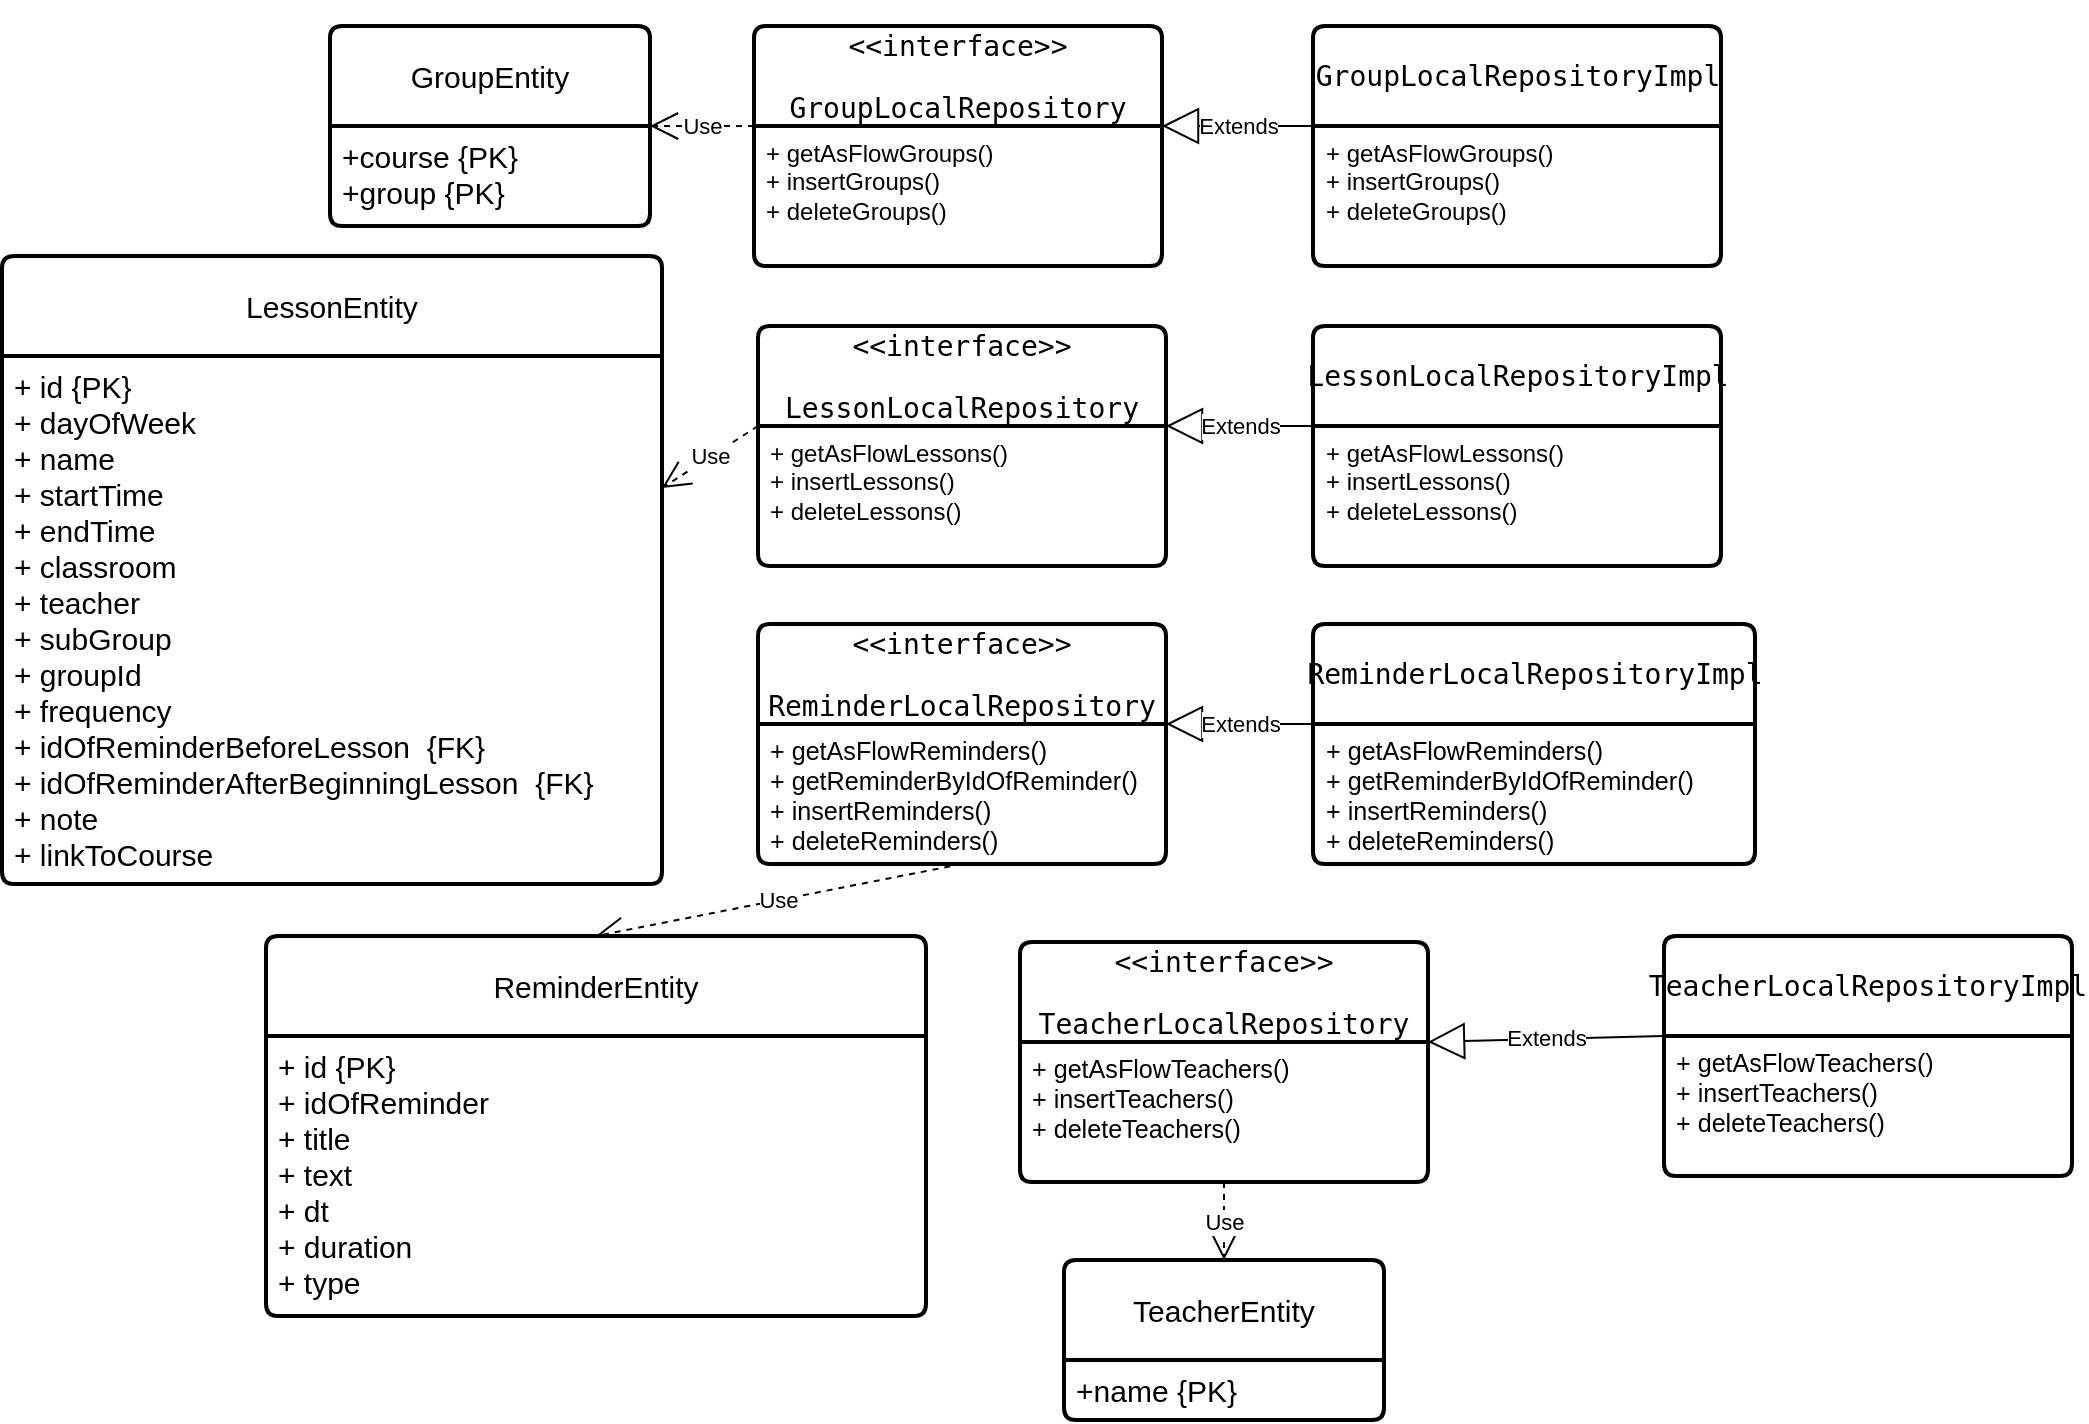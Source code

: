 <mxfile version="26.1.1">
  <diagram name="бд" id="ctb7gI_ueX9C2qkwRM6h">
    <mxGraphModel dx="2062" dy="740" grid="0" gridSize="10" guides="1" tooltips="1" connect="1" arrows="1" fold="1" page="1" pageScale="1" pageWidth="827" pageHeight="1169" math="0" shadow="0">
      <root>
        <mxCell id="0" />
        <mxCell id="1" parent="0" />
        <mxCell id="aLCFNT-XdS_qPV-4GeK4-5" value="&lt;pre style=&quot;font-family: &amp;quot;Fira Code&amp;quot;, monospace;&quot;&gt;&lt;font style=&quot;color: rgb(0, 0, 0);&quot;&gt;&amp;lt;&amp;lt;interface&amp;gt;&amp;gt;&lt;/font&gt;&lt;/pre&gt;&lt;pre style=&quot;font-family: &amp;quot;Fira Code&amp;quot;, monospace;&quot;&gt;&lt;font style=&quot;color: rgb(0, 0, 0);&quot;&gt;GroupLocalRepository&lt;/font&gt;&lt;/pre&gt;" style="swimlane;childLayout=stackLayout;horizontal=1;startSize=50;horizontalStack=0;rounded=1;fontSize=14;fontStyle=0;strokeWidth=2;resizeParent=0;resizeLast=1;shadow=0;dashed=0;align=center;arcSize=4;whiteSpace=wrap;html=1;" parent="1" vertex="1">
          <mxGeometry x="124" y="35" width="204" height="120" as="geometry" />
        </mxCell>
        <mxCell id="aLCFNT-XdS_qPV-4GeK4-6" value="&lt;div&gt;+ getAsFlowGroups()&lt;/div&gt;&lt;div&gt;+ insertGroups()&lt;/div&gt;&lt;div&gt;+ deleteGroups()&lt;/div&gt;" style="align=left;strokeColor=none;fillColor=none;spacingLeft=4;spacingRight=4;fontSize=12;verticalAlign=top;resizable=0;rotatable=0;part=1;html=1;whiteSpace=wrap;" parent="aLCFNT-XdS_qPV-4GeK4-5" vertex="1">
          <mxGeometry y="50" width="204" height="70" as="geometry" />
        </mxCell>
        <mxCell id="aLCFNT-XdS_qPV-4GeK4-7" value="&lt;pre style=&quot;font-family: &amp;quot;Fira Code&amp;quot;, monospace;&quot;&gt;&lt;font style=&quot;color: rgb(0, 0, 0);&quot;&gt;&amp;lt;&amp;lt;interface&amp;gt;&amp;gt;&lt;/font&gt;&lt;/pre&gt;&lt;pre style=&quot;font-family: &amp;quot;Fira Code&amp;quot;, monospace;&quot;&gt;&lt;font style=&quot;color: rgb(0, 0, 0);&quot;&gt;Lesson&lt;/font&gt;LocalRepository&lt;/pre&gt;" style="swimlane;childLayout=stackLayout;horizontal=1;startSize=50;horizontalStack=0;rounded=1;fontSize=14;fontStyle=0;strokeWidth=2;resizeParent=0;resizeLast=1;shadow=0;dashed=0;align=center;arcSize=4;whiteSpace=wrap;html=1;" parent="1" vertex="1">
          <mxGeometry x="126" y="185" width="204" height="120" as="geometry" />
        </mxCell>
        <mxCell id="aLCFNT-XdS_qPV-4GeK4-8" value="&lt;div&gt;+ getAsFlowLessons()&lt;/div&gt;&lt;div&gt;+ insertLessons()&lt;/div&gt;&lt;div&gt;+ deleteLessons()&lt;/div&gt;" style="align=left;strokeColor=none;fillColor=none;spacingLeft=4;spacingRight=4;fontSize=12;verticalAlign=top;resizable=0;rotatable=0;part=1;html=1;whiteSpace=wrap;" parent="aLCFNT-XdS_qPV-4GeK4-7" vertex="1">
          <mxGeometry y="50" width="204" height="70" as="geometry" />
        </mxCell>
        <mxCell id="aLCFNT-XdS_qPV-4GeK4-9" value="&lt;pre style=&quot;font-family: &amp;quot;Fira Code&amp;quot;, monospace;&quot;&gt;&lt;font style=&quot;color: rgb(0, 0, 0);&quot;&gt;&amp;lt;&amp;lt;interface&amp;gt;&amp;gt;&lt;/font&gt;&lt;/pre&gt;&lt;pre style=&quot;font-family: &amp;quot;Fira Code&amp;quot;, monospace;&quot;&gt;&lt;font style=&quot;color: rgb(0, 0, 0);&quot;&gt;Reminder&lt;/font&gt;LocalRepository&lt;/pre&gt;" style="swimlane;childLayout=stackLayout;horizontal=1;startSize=50;horizontalStack=0;rounded=1;fontSize=14;fontStyle=0;strokeWidth=2;resizeParent=0;resizeLast=1;shadow=0;dashed=0;align=center;arcSize=4;whiteSpace=wrap;html=1;" parent="1" vertex="1">
          <mxGeometry x="126" y="334" width="204" height="120" as="geometry" />
        </mxCell>
        <mxCell id="aLCFNT-XdS_qPV-4GeK4-10" value="&lt;pre style=&quot;font-family: var(--ds-font-family-code); overflow: auto; padding: calc(var(--ds-md-zoom)*8px)calc(var(--ds-md-zoom)*12px); text-wrap-mode: wrap; word-break: break-all; font-size: 12.573px; margin-top: 0px !important; margin-bottom: 0px !important;&quot;&gt;&lt;font style=&quot;color: rgb(0, 0, 0);&quot;&gt;+ getAsFlowReminders()&lt;br&gt;+ getReminderByIdOfReminder()&lt;br&gt;+ insertReminders()&lt;br&gt;+ deleteReminders()&lt;/font&gt;&lt;/pre&gt;" style="align=left;strokeColor=none;fillColor=none;spacingLeft=4;spacingRight=4;fontSize=12;verticalAlign=top;resizable=0;rotatable=0;part=1;html=1;whiteSpace=wrap;" parent="aLCFNT-XdS_qPV-4GeK4-9" vertex="1">
          <mxGeometry y="50" width="204" height="70" as="geometry" />
        </mxCell>
        <mxCell id="aLCFNT-XdS_qPV-4GeK4-11" value="&lt;pre style=&quot;font-family: &amp;quot;Fira Code&amp;quot;, monospace;&quot;&gt;&lt;font style=&quot;color: rgb(0, 0, 0);&quot;&gt;&amp;lt;&amp;lt;interface&amp;gt;&amp;gt;&lt;/font&gt;&lt;/pre&gt;&lt;pre style=&quot;font-family: &amp;quot;Fira Code&amp;quot;, monospace;&quot;&gt;TeacherLocalRepository&lt;/pre&gt;" style="swimlane;childLayout=stackLayout;horizontal=1;startSize=50;horizontalStack=0;rounded=1;fontSize=14;fontStyle=0;strokeWidth=2;resizeParent=0;resizeLast=1;shadow=0;dashed=0;align=center;arcSize=4;whiteSpace=wrap;html=1;" parent="1" vertex="1">
          <mxGeometry x="257" y="493" width="204" height="120" as="geometry" />
        </mxCell>
        <mxCell id="aLCFNT-XdS_qPV-4GeK4-12" value="&lt;pre style=&quot;font-family: var(--ds-font-family-code); overflow: auto; padding: calc(var(--ds-md-zoom)*8px)calc(var(--ds-md-zoom)*12px); text-wrap-mode: wrap; word-break: break-all; font-size: 12.573px; margin-top: 0px !important; margin-bottom: 0px !important;&quot;&gt;&lt;font style=&quot;color: rgb(0, 0, 0);&quot;&gt;+ getAsFlowTeachers()&lt;br&gt;+ insertTeachers()&lt;br&gt;+ deleteTeachers()&lt;/font&gt;&lt;/pre&gt;" style="align=left;strokeColor=none;fillColor=none;spacingLeft=4;spacingRight=4;fontSize=12;verticalAlign=top;resizable=0;rotatable=0;part=1;html=1;whiteSpace=wrap;" parent="aLCFNT-XdS_qPV-4GeK4-11" vertex="1">
          <mxGeometry y="50" width="204" height="70" as="geometry" />
        </mxCell>
        <mxCell id="aLCFNT-XdS_qPV-4GeK4-13" value="Extends" style="endArrow=block;endSize=16;endFill=0;html=1;rounded=0;entryX=1;entryY=0;entryDx=0;entryDy=0;exitX=0;exitY=0;exitDx=0;exitDy=0;" parent="1" source="aLCFNT-XdS_qPV-4GeK4-15" target="aLCFNT-XdS_qPV-4GeK4-12" edge="1">
          <mxGeometry width="160" relative="1" as="geometry">
            <mxPoint x="420" y="557" as="sourcePoint" />
            <mxPoint x="580" y="557" as="targetPoint" />
          </mxGeometry>
        </mxCell>
        <mxCell id="aLCFNT-XdS_qPV-4GeK4-14" value="&lt;pre style=&quot;font-family: &amp;quot;Fira Code&amp;quot;, monospace;&quot;&gt;&lt;span style=&quot;background-color: transparent; color: light-dark(rgb(0, 0, 0), rgb(255, 255, 255)); white-space: normal;&quot;&gt;TeacherLocalRepositoryImpl&lt;/span&gt;&lt;/pre&gt;" style="swimlane;childLayout=stackLayout;horizontal=1;startSize=50;horizontalStack=0;rounded=1;fontSize=14;fontStyle=0;strokeWidth=2;resizeParent=0;resizeLast=1;shadow=0;dashed=0;align=center;arcSize=4;whiteSpace=wrap;html=1;" parent="1" vertex="1">
          <mxGeometry x="579" y="490" width="204" height="120" as="geometry" />
        </mxCell>
        <mxCell id="aLCFNT-XdS_qPV-4GeK4-15" value="&lt;pre style=&quot;font-family: var(--ds-font-family-code); overflow: auto; padding: calc(var(--ds-md-zoom)*8px)calc(var(--ds-md-zoom)*12px); text-wrap-mode: wrap; word-break: break-all; font-size: 12.573px; margin-top: 0px !important; margin-bottom: 0px !important;&quot;&gt;&lt;font style=&quot;color: rgb(0, 0, 0);&quot;&gt;+ getAsFlowTeachers()&lt;br&gt;+ insertTeachers()&lt;br&gt;+ deleteTeachers()&lt;/font&gt;&lt;/pre&gt;" style="align=left;strokeColor=none;fillColor=none;spacingLeft=4;spacingRight=4;fontSize=12;verticalAlign=top;resizable=0;rotatable=0;part=1;html=1;whiteSpace=wrap;" parent="aLCFNT-XdS_qPV-4GeK4-14" vertex="1">
          <mxGeometry y="50" width="204" height="70" as="geometry" />
        </mxCell>
        <mxCell id="aLCFNT-XdS_qPV-4GeK4-16" value="&lt;pre style=&quot;font-family: &amp;quot;Fira Code&amp;quot;, monospace;&quot;&gt;&lt;font style=&quot;background-color: transparent; white-space: normal; color: rgb(0, 0, 0);&quot;&gt;Reminder&lt;/font&gt;&lt;span style=&quot;background-color: transparent; color: light-dark(rgb(0, 0, 0), rgb(255, 255, 255)); white-space: normal;&quot;&gt;LocalRepositoryImpl&lt;/span&gt;&lt;/pre&gt;" style="swimlane;childLayout=stackLayout;horizontal=1;startSize=50;horizontalStack=0;rounded=1;fontSize=14;fontStyle=0;strokeWidth=2;resizeParent=0;resizeLast=1;shadow=0;dashed=0;align=center;arcSize=4;whiteSpace=wrap;html=1;" parent="1" vertex="1">
          <mxGeometry x="403.5" y="334" width="221" height="120" as="geometry" />
        </mxCell>
        <mxCell id="aLCFNT-XdS_qPV-4GeK4-17" value="&lt;pre style=&quot;font-family: var(--ds-font-family-code); overflow: auto; padding: calc(var(--ds-md-zoom)*8px)calc(var(--ds-md-zoom)*12px); text-wrap-mode: wrap; word-break: break-all; font-size: 12.573px; margin-top: 0px !important; margin-bottom: 0px !important;&quot;&gt;&lt;font style=&quot;color: rgb(0, 0, 0);&quot;&gt;+ getAsFlowReminders()&lt;br&gt;+ getReminderByIdOfReminder()&lt;br&gt;+ insertReminders()&lt;br&gt;+ deleteReminders()&lt;/font&gt;&lt;/pre&gt;" style="align=left;strokeColor=none;fillColor=none;spacingLeft=4;spacingRight=4;fontSize=12;verticalAlign=top;resizable=0;rotatable=0;part=1;html=1;whiteSpace=wrap;" parent="aLCFNT-XdS_qPV-4GeK4-16" vertex="1">
          <mxGeometry y="50" width="221" height="70" as="geometry" />
        </mxCell>
        <mxCell id="aLCFNT-XdS_qPV-4GeK4-18" value="Extends" style="endArrow=block;endSize=16;endFill=0;html=1;rounded=0;entryX=1;entryY=0;entryDx=0;entryDy=0;exitX=0;exitY=0;exitDx=0;exitDy=0;" parent="1" source="aLCFNT-XdS_qPV-4GeK4-17" target="aLCFNT-XdS_qPV-4GeK4-10" edge="1">
          <mxGeometry width="160" relative="1" as="geometry">
            <mxPoint x="458" y="396" as="sourcePoint" />
            <mxPoint x="337" y="396" as="targetPoint" />
          </mxGeometry>
        </mxCell>
        <mxCell id="aLCFNT-XdS_qPV-4GeK4-19" value="&lt;pre style=&quot;font-family: &amp;quot;Fira Code&amp;quot;, monospace;&quot;&gt;&lt;font style=&quot;background-color: transparent; white-space: normal; color: rgb(0, 0, 0);&quot;&gt;Lesson&lt;/font&gt;&lt;span style=&quot;background-color: transparent; color: light-dark(rgb(0, 0, 0), rgb(255, 255, 255)); white-space: normal;&quot;&gt;LocalRepositoryImpl&lt;/span&gt;&lt;/pre&gt;" style="swimlane;childLayout=stackLayout;horizontal=1;startSize=50;horizontalStack=0;rounded=1;fontSize=14;fontStyle=0;strokeWidth=2;resizeParent=0;resizeLast=1;shadow=0;dashed=0;align=center;arcSize=4;whiteSpace=wrap;html=1;" parent="1" vertex="1">
          <mxGeometry x="403.5" y="185" width="204" height="120" as="geometry" />
        </mxCell>
        <mxCell id="aLCFNT-XdS_qPV-4GeK4-20" value="&lt;div&gt;+ getAsFlowLessons()&lt;/div&gt;&lt;div&gt;+ insertLessons()&lt;/div&gt;&lt;div&gt;+ deleteLessons()&lt;/div&gt;" style="align=left;strokeColor=none;fillColor=none;spacingLeft=4;spacingRight=4;fontSize=12;verticalAlign=top;resizable=0;rotatable=0;part=1;html=1;whiteSpace=wrap;" parent="aLCFNT-XdS_qPV-4GeK4-19" vertex="1">
          <mxGeometry y="50" width="204" height="70" as="geometry" />
        </mxCell>
        <mxCell id="aLCFNT-XdS_qPV-4GeK4-21" value="Extends" style="endArrow=block;endSize=16;endFill=0;html=1;rounded=0;entryX=1;entryY=0;entryDx=0;entryDy=0;exitX=0;exitY=0;exitDx=0;exitDy=0;" parent="1" source="aLCFNT-XdS_qPV-4GeK4-20" target="aLCFNT-XdS_qPV-4GeK4-8" edge="1">
          <mxGeometry width="160" relative="1" as="geometry">
            <mxPoint x="405" y="478" as="sourcePoint" />
            <mxPoint x="340" y="394" as="targetPoint" />
          </mxGeometry>
        </mxCell>
        <mxCell id="aLCFNT-XdS_qPV-4GeK4-22" value="&lt;pre style=&quot;font-family: &amp;quot;Fira Code&amp;quot;, monospace;&quot;&gt;GroupLocalRepositoryImpl&lt;/pre&gt;" style="swimlane;childLayout=stackLayout;horizontal=1;startSize=50;horizontalStack=0;rounded=1;fontSize=14;fontStyle=0;strokeWidth=2;resizeParent=0;resizeLast=1;shadow=0;dashed=0;align=center;arcSize=4;whiteSpace=wrap;html=1;" parent="1" vertex="1">
          <mxGeometry x="403.5" y="35" width="204" height="120" as="geometry" />
        </mxCell>
        <mxCell id="aLCFNT-XdS_qPV-4GeK4-23" value="&lt;div&gt;+ getAsFlowGroups()&lt;/div&gt;&lt;div&gt;+ insertGroups()&lt;/div&gt;&lt;div&gt;+ deleteGroups()&lt;/div&gt;" style="align=left;strokeColor=none;fillColor=none;spacingLeft=4;spacingRight=4;fontSize=12;verticalAlign=top;resizable=0;rotatable=0;part=1;html=1;whiteSpace=wrap;" parent="aLCFNT-XdS_qPV-4GeK4-22" vertex="1">
          <mxGeometry y="50" width="204" height="70" as="geometry" />
        </mxCell>
        <mxCell id="aLCFNT-XdS_qPV-4GeK4-24" value="Extends" style="endArrow=block;endSize=16;endFill=0;html=1;rounded=0;entryX=1;entryY=0;entryDx=0;entryDy=0;exitX=0;exitY=0;exitDx=0;exitDy=0;" parent="1" source="aLCFNT-XdS_qPV-4GeK4-23" target="aLCFNT-XdS_qPV-4GeK4-6" edge="1">
          <mxGeometry width="160" relative="1" as="geometry">
            <mxPoint x="421" y="163" as="sourcePoint" />
            <mxPoint x="347" y="95" as="targetPoint" />
          </mxGeometry>
        </mxCell>
        <mxCell id="aLCFNT-XdS_qPV-4GeK4-32" value="Use" style="endArrow=open;endSize=12;dashed=1;html=1;rounded=0;exitX=0;exitY=0;exitDx=0;exitDy=0;entryX=1;entryY=0;entryDx=0;entryDy=0;" parent="1" source="aLCFNT-XdS_qPV-4GeK4-6" target="aLCFNT-XdS_qPV-4GeK4-37" edge="1">
          <mxGeometry width="160" relative="1" as="geometry">
            <mxPoint x="256" y="186" as="sourcePoint" />
            <mxPoint x="416" y="186" as="targetPoint" />
          </mxGeometry>
        </mxCell>
        <mxCell id="aLCFNT-XdS_qPV-4GeK4-33" value="Use" style="endArrow=open;endSize=12;dashed=1;html=1;rounded=0;exitX=0;exitY=0;exitDx=0;exitDy=0;entryX=1;entryY=0.25;entryDx=0;entryDy=0;" parent="1" source="aLCFNT-XdS_qPV-4GeK4-8" target="sVQ-PdgdpAy3A2vfllQu-2" edge="1">
          <mxGeometry width="160" relative="1" as="geometry">
            <mxPoint x="134" y="95" as="sourcePoint" />
            <mxPoint x="80" y="237" as="targetPoint" />
          </mxGeometry>
        </mxCell>
        <mxCell id="aLCFNT-XdS_qPV-4GeK4-34" value="TeacherEntity" style="swimlane;childLayout=stackLayout;horizontal=1;startSize=50;horizontalStack=0;rounded=1;fontSize=15;fontStyle=0;strokeWidth=2;resizeParent=0;resizeLast=1;shadow=0;dashed=0;align=center;arcSize=4;whiteSpace=wrap;html=1;fontColor=default;" parent="1" vertex="1">
          <mxGeometry x="279" y="652" width="160" height="80" as="geometry" />
        </mxCell>
        <mxCell id="aLCFNT-XdS_qPV-4GeK4-35" value="+name {PK}" style="align=left;strokeColor=none;fillColor=none;spacingLeft=4;spacingRight=4;fontSize=15;verticalAlign=top;resizable=0;rotatable=0;part=1;html=1;whiteSpace=wrap;" parent="aLCFNT-XdS_qPV-4GeK4-34" vertex="1">
          <mxGeometry y="50" width="160" height="30" as="geometry" />
        </mxCell>
        <mxCell id="aLCFNT-XdS_qPV-4GeK4-36" value="GroupEntity" style="swimlane;childLayout=stackLayout;horizontal=1;startSize=50;horizontalStack=0;rounded=1;fontSize=15;fontStyle=0;strokeWidth=2;resizeParent=0;resizeLast=1;shadow=0;dashed=0;align=center;arcSize=4;whiteSpace=wrap;html=1;fontColor=default;" parent="1" vertex="1">
          <mxGeometry x="-88" y="35" width="160" height="100" as="geometry" />
        </mxCell>
        <mxCell id="aLCFNT-XdS_qPV-4GeK4-37" value="+course {PK}&lt;div&gt;+&lt;span style=&quot;background-color: transparent; color: light-dark(rgb(0, 0, 0), rgb(255, 255, 255));&quot;&gt;group {PK}&lt;/span&gt;&lt;/div&gt;" style="align=left;strokeColor=none;fillColor=none;spacingLeft=4;spacingRight=4;fontSize=15;verticalAlign=top;resizable=0;rotatable=0;part=1;html=1;whiteSpace=wrap;" parent="aLCFNT-XdS_qPV-4GeK4-36" vertex="1">
          <mxGeometry y="50" width="160" height="50" as="geometry" />
        </mxCell>
        <mxCell id="aLCFNT-XdS_qPV-4GeK4-38" value="Use" style="endArrow=open;endSize=12;dashed=1;html=1;rounded=0;exitX=0.5;exitY=1;exitDx=0;exitDy=0;entryX=0.5;entryY=0;entryDx=0;entryDy=0;" parent="1" source="aLCFNT-XdS_qPV-4GeK4-10" target="sVQ-PdgdpAy3A2vfllQu-3" edge="1">
          <mxGeometry width="160" relative="1" as="geometry">
            <mxPoint x="136" y="245" as="sourcePoint" />
            <mxPoint x="154" y="486" as="targetPoint" />
          </mxGeometry>
        </mxCell>
        <mxCell id="aLCFNT-XdS_qPV-4GeK4-39" value="Use" style="endArrow=open;endSize=12;dashed=1;html=1;rounded=0;exitX=0.5;exitY=1;exitDx=0;exitDy=0;entryX=0.5;entryY=0;entryDx=0;entryDy=0;" parent="1" source="aLCFNT-XdS_qPV-4GeK4-12" target="aLCFNT-XdS_qPV-4GeK4-34" edge="1">
          <mxGeometry width="160" relative="1" as="geometry">
            <mxPoint x="146" y="255" as="sourcePoint" />
            <mxPoint x="100" y="257" as="targetPoint" />
          </mxGeometry>
        </mxCell>
        <mxCell id="sVQ-PdgdpAy3A2vfllQu-1" value="LessonEntity" style="swimlane;childLayout=stackLayout;horizontal=1;startSize=50;horizontalStack=0;rounded=1;fontSize=15;fontStyle=0;strokeWidth=2;resizeParent=0;resizeLast=1;shadow=0;dashed=0;align=center;arcSize=4;whiteSpace=wrap;html=1;fontColor=default;" vertex="1" parent="1">
          <mxGeometry x="-252" y="150" width="330" height="314" as="geometry" />
        </mxCell>
        <mxCell id="sVQ-PdgdpAy3A2vfllQu-2" value="&lt;div&gt;+ id {PK}&lt;/div&gt;&lt;div&gt;+ dayOfWeek&amp;nbsp;&amp;nbsp;&lt;/div&gt;&lt;div&gt;+ name&amp;nbsp;&amp;nbsp;&lt;/div&gt;&lt;div&gt;+ startTime&amp;nbsp;&amp;nbsp;&lt;/div&gt;&lt;div&gt;+ endTime&amp;nbsp;&amp;nbsp;&lt;/div&gt;&lt;div&gt;+ classroom&amp;nbsp;&amp;nbsp;&lt;/div&gt;&lt;div&gt;+ teacher&amp;nbsp;&amp;nbsp;&lt;/div&gt;&lt;div&gt;+ subGroup&amp;nbsp;&amp;nbsp;&lt;/div&gt;&lt;div&gt;+ groupId&amp;nbsp;&amp;nbsp;&lt;/div&gt;&lt;div&gt;+ frequency&amp;nbsp;&amp;nbsp;&lt;/div&gt;&lt;div&gt;+ idOfReminderBeforeLesson&amp;nbsp; {FK}&lt;/div&gt;&lt;div&gt;+ idOfReminderAfterBeginningLesson&amp;nbsp; {FK}&lt;/div&gt;&lt;div&gt;+ note&amp;nbsp;&amp;nbsp;&lt;/div&gt;&lt;div&gt;+ linkToCourse&amp;nbsp;&amp;nbsp;&lt;/div&gt;" style="align=left;strokeColor=none;fillColor=none;spacingLeft=4;spacingRight=4;fontSize=15;verticalAlign=top;resizable=0;rotatable=0;part=1;html=1;whiteSpace=wrap;" vertex="1" parent="sVQ-PdgdpAy3A2vfllQu-1">
          <mxGeometry y="50" width="330" height="264" as="geometry" />
        </mxCell>
        <mxCell id="sVQ-PdgdpAy3A2vfllQu-3" value="ReminderEntity" style="swimlane;childLayout=stackLayout;horizontal=1;startSize=50;horizontalStack=0;rounded=1;fontSize=15;fontStyle=0;strokeWidth=2;resizeParent=0;resizeLast=1;shadow=0;dashed=0;align=center;arcSize=4;whiteSpace=wrap;html=1;fontColor=default;" vertex="1" parent="1">
          <mxGeometry x="-120" y="490" width="330" height="190" as="geometry" />
        </mxCell>
        <mxCell id="sVQ-PdgdpAy3A2vfllQu-4" value="&lt;div&gt;+ id {PK}&lt;/div&gt;&lt;div&gt;+ idOfReminder&lt;/div&gt;&lt;div&gt;+ title&lt;/div&gt;&lt;div&gt;+ text&lt;/div&gt;&lt;div&gt;+ dt&lt;/div&gt;&lt;div&gt;+ duration&lt;/div&gt;&lt;div&gt;+ type&lt;/div&gt;" style="align=left;strokeColor=none;fillColor=none;spacingLeft=4;spacingRight=4;fontSize=15;verticalAlign=top;resizable=0;rotatable=0;part=1;html=1;whiteSpace=wrap;" vertex="1" parent="sVQ-PdgdpAy3A2vfllQu-3">
          <mxGeometry y="50" width="330" height="140" as="geometry" />
        </mxCell>
      </root>
    </mxGraphModel>
  </diagram>
</mxfile>
